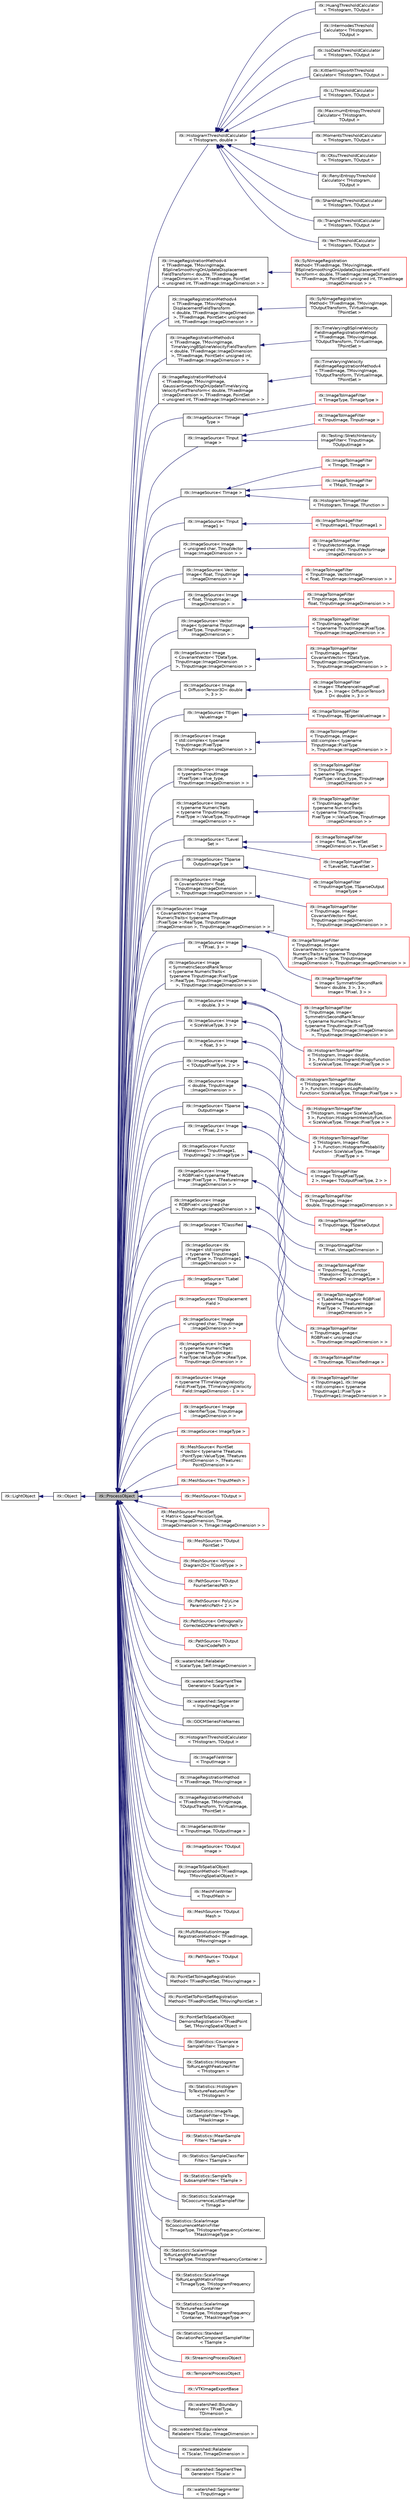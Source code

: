 digraph "itk::ProcessObject"
{
 // LATEX_PDF_SIZE
  edge [fontname="Helvetica",fontsize="10",labelfontname="Helvetica",labelfontsize="10"];
  node [fontname="Helvetica",fontsize="10",shape=record];
  rankdir="LR";
  Node1 [label="itk::ProcessObject",height=0.2,width=0.4,color="black", fillcolor="grey75", style="filled", fontcolor="black",tooltip="The base class for all process objects (source, filters, mappers) in the Insight data processing pipe..."];
  Node2 -> Node1 [dir="back",color="midnightblue",fontsize="10",style="solid",fontname="Helvetica"];
  Node2 [label="itk::Object",height=0.2,width=0.4,color="black", fillcolor="white", style="filled",URL="$classitk_1_1Object.html",tooltip="Base class for most ITK classes."];
  Node3 -> Node2 [dir="back",color="midnightblue",fontsize="10",style="solid",fontname="Helvetica"];
  Node3 [label="itk::LightObject",height=0.2,width=0.4,color="black", fillcolor="white", style="filled",URL="$classitk_1_1LightObject.html",tooltip="Light weight base class for most itk classes."];
  Node1 -> Node4 [dir="back",color="midnightblue",fontsize="10",style="solid",fontname="Helvetica"];
  Node4 [label="itk::HistogramThresholdCalculator\l\< THistogram, double \>",height=0.2,width=0.4,color="black", fillcolor="white", style="filled",URL="$classitk_1_1HistogramThresholdCalculator.html",tooltip=" "];
  Node4 -> Node5 [dir="back",color="midnightblue",fontsize="10",style="solid",fontname="Helvetica"];
  Node5 [label="itk::HuangThresholdCalculator\l\< THistogram, TOutput \>",height=0.2,width=0.4,color="black", fillcolor="white", style="filled",URL="$classitk_1_1HuangThresholdCalculator.html",tooltip="Computes the Huang's threshold for an image."];
  Node4 -> Node6 [dir="back",color="midnightblue",fontsize="10",style="solid",fontname="Helvetica"];
  Node6 [label="itk::IntermodesThreshold\lCalculator\< THistogram,\l TOutput \>",height=0.2,width=0.4,color="black", fillcolor="white", style="filled",URL="$classitk_1_1IntermodesThresholdCalculator.html",tooltip="Computes the Intermodes's threshold for an image."];
  Node4 -> Node7 [dir="back",color="midnightblue",fontsize="10",style="solid",fontname="Helvetica"];
  Node7 [label="itk::IsoDataThresholdCalculator\l\< THistogram, TOutput \>",height=0.2,width=0.4,color="black", fillcolor="white", style="filled",URL="$classitk_1_1IsoDataThresholdCalculator.html",tooltip="Computes the IsoData threshold for an image. Aka intermeans."];
  Node4 -> Node8 [dir="back",color="midnightblue",fontsize="10",style="solid",fontname="Helvetica"];
  Node8 [label="itk::KittlerIllingworthThreshold\lCalculator\< THistogram, TOutput \>",height=0.2,width=0.4,color="black", fillcolor="white", style="filled",URL="$classitk_1_1KittlerIllingworthThresholdCalculator.html",tooltip="Computes the KittlerIllingworth's threshold for an image."];
  Node4 -> Node9 [dir="back",color="midnightblue",fontsize="10",style="solid",fontname="Helvetica"];
  Node9 [label="itk::LiThresholdCalculator\l\< THistogram, TOutput \>",height=0.2,width=0.4,color="black", fillcolor="white", style="filled",URL="$classitk_1_1LiThresholdCalculator.html",tooltip="Computes the Li threshold for an image. Aka intermeans."];
  Node4 -> Node10 [dir="back",color="midnightblue",fontsize="10",style="solid",fontname="Helvetica"];
  Node10 [label="itk::MaximumEntropyThreshold\lCalculator\< THistogram,\l TOutput \>",height=0.2,width=0.4,color="black", fillcolor="white", style="filled",URL="$classitk_1_1MaximumEntropyThresholdCalculator.html",tooltip="Computes the MaximumEntropy's threshold for an image."];
  Node4 -> Node11 [dir="back",color="midnightblue",fontsize="10",style="solid",fontname="Helvetica"];
  Node11 [label="itk::MomentsThresholdCalculator\l\< THistogram, TOutput \>",height=0.2,width=0.4,color="black", fillcolor="white", style="filled",URL="$classitk_1_1MomentsThresholdCalculator.html",tooltip="Computes the Moments's threshold for an image."];
  Node4 -> Node12 [dir="back",color="midnightblue",fontsize="10",style="solid",fontname="Helvetica"];
  Node12 [label="itk::OtsuThresholdCalculator\l\< THistogram, TOutput \>",height=0.2,width=0.4,color="black", fillcolor="white", style="filled",URL="$classitk_1_1OtsuThresholdCalculator.html",tooltip="Computes the Otsu's threshold for an image."];
  Node4 -> Node13 [dir="back",color="midnightblue",fontsize="10",style="solid",fontname="Helvetica"];
  Node13 [label="itk::RenyiEntropyThreshold\lCalculator\< THistogram,\l TOutput \>",height=0.2,width=0.4,color="black", fillcolor="white", style="filled",URL="$classitk_1_1RenyiEntropyThresholdCalculator.html",tooltip="Computes the RenyiEntropy's threshold for an image."];
  Node4 -> Node14 [dir="back",color="midnightblue",fontsize="10",style="solid",fontname="Helvetica"];
  Node14 [label="itk::ShanbhagThresholdCalculator\l\< THistogram, TOutput \>",height=0.2,width=0.4,color="black", fillcolor="white", style="filled",URL="$classitk_1_1ShanbhagThresholdCalculator.html",tooltip="Computes the Shanbhag threshold for an image. Aka intermeans."];
  Node4 -> Node15 [dir="back",color="midnightblue",fontsize="10",style="solid",fontname="Helvetica"];
  Node15 [label="itk::TriangleThresholdCalculator\l\< THistogram, TOutput \>",height=0.2,width=0.4,color="black", fillcolor="white", style="filled",URL="$classitk_1_1TriangleThresholdCalculator.html",tooltip="Computes the Triangle's threshold for an image."];
  Node4 -> Node16 [dir="back",color="midnightblue",fontsize="10",style="solid",fontname="Helvetica"];
  Node16 [label="itk::YenThresholdCalculator\l\< THistogram, TOutput \>",height=0.2,width=0.4,color="black", fillcolor="white", style="filled",URL="$classitk_1_1YenThresholdCalculator.html",tooltip="Computes the Yen's threshold for an image."];
  Node1 -> Node17 [dir="back",color="midnightblue",fontsize="10",style="solid",fontname="Helvetica"];
  Node17 [label="itk::ImageRegistrationMethodv4\l\< TFixedImage, TMovingImage,\l BSplineSmoothingOnUpdateDisplacement\lFieldTransform\< double, TFixedImage\l::ImageDimension \>, TFixedImage, PointSet\l\< unsigned int, TFixedImage::ImageDimension \> \>",height=0.2,width=0.4,color="black", fillcolor="white", style="filled",URL="$classitk_1_1ImageRegistrationMethodv4.html",tooltip=" "];
  Node17 -> Node18 [dir="back",color="midnightblue",fontsize="10",style="solid",fontname="Helvetica"];
  Node18 [label="itk::SyNImageRegistration\lMethod\< TFixedImage, TMovingImage,\l BSplineSmoothingOnUpdateDisplacementField\lTransform\< double, TFixedImage::ImageDimension\l \>, TFixedImage, PointSet\< unsigned int, TFixedImage\l::ImageDimension \> \>",height=0.2,width=0.4,color="red", fillcolor="white", style="filled",URL="$classitk_1_1SyNImageRegistrationMethod.html",tooltip=" "];
  Node1 -> Node20 [dir="back",color="midnightblue",fontsize="10",style="solid",fontname="Helvetica"];
  Node20 [label="itk::ImageRegistrationMethodv4\l\< TFixedImage, TMovingImage,\l DisplacementFieldTransform\l\< double, TFixedImage::ImageDimension\l \>, TFixedImage, PointSet\< unsigned\l int, TFixedImage::ImageDimension \> \>",height=0.2,width=0.4,color="black", fillcolor="white", style="filled",URL="$classitk_1_1ImageRegistrationMethodv4.html",tooltip=" "];
  Node20 -> Node21 [dir="back",color="midnightblue",fontsize="10",style="solid",fontname="Helvetica"];
  Node21 [label="itk::SyNImageRegistration\lMethod\< TFixedImage, TMovingImage,\l TOutputTransform, TVirtualImage,\l TPointSet \>",height=0.2,width=0.4,color="black", fillcolor="white", style="filled",URL="$classitk_1_1SyNImageRegistrationMethod.html",tooltip="Interface method for the performing greedy SyN image registration."];
  Node1 -> Node22 [dir="back",color="midnightblue",fontsize="10",style="solid",fontname="Helvetica"];
  Node22 [label="itk::ImageRegistrationMethodv4\l\< TFixedImage, TMovingImage,\l TimeVaryingBSplineVelocityFieldTransform\l\< double, TFixedImage::ImageDimension\l \>, TFixedImage, PointSet\< unsigned int,\l TFixedImage::ImageDimension \> \>",height=0.2,width=0.4,color="black", fillcolor="white", style="filled",URL="$classitk_1_1ImageRegistrationMethodv4.html",tooltip=" "];
  Node22 -> Node23 [dir="back",color="midnightblue",fontsize="10",style="solid",fontname="Helvetica"];
  Node23 [label="itk::TimeVaryingBSplineVelocity\lFieldImageRegistrationMethod\l\< TFixedImage, TMovingImage,\l TOutputTransform, TVirtualImage,\l TPointSet \>",height=0.2,width=0.4,color="black", fillcolor="white", style="filled",URL="$classitk_1_1TimeVaryingBSplineVelocityFieldImageRegistrationMethod.html",tooltip="Interface method for the current registration framework using the time varying velocity field transfo..."];
  Node1 -> Node24 [dir="back",color="midnightblue",fontsize="10",style="solid",fontname="Helvetica"];
  Node24 [label="itk::ImageRegistrationMethodv4\l\< TFixedImage, TMovingImage,\l GaussianSmoothingOnUpdateTimeVarying\lVelocityFieldTransform\< double, TFixedImage\l::ImageDimension \>, TFixedImage, PointSet\l\< unsigned int, TFixedImage::ImageDimension \> \>",height=0.2,width=0.4,color="black", fillcolor="white", style="filled",URL="$classitk_1_1ImageRegistrationMethodv4.html",tooltip=" "];
  Node24 -> Node25 [dir="back",color="midnightblue",fontsize="10",style="solid",fontname="Helvetica"];
  Node25 [label="itk::TimeVaryingVelocity\lFieldImageRegistrationMethodv4\l\< TFixedImage, TMovingImage,\l TOutputTransform, TVirtualImage,\l TPointSet \>",height=0.2,width=0.4,color="black", fillcolor="white", style="filled",URL="$classitk_1_1TimeVaryingVelocityFieldImageRegistrationMethodv4.html",tooltip="Interface method for the current registration framework using the time varying velocity field transfo..."];
  Node1 -> Node26 [dir="back",color="midnightblue",fontsize="10",style="solid",fontname="Helvetica"];
  Node26 [label="itk::ImageSource\< TImage\lType \>",height=0.2,width=0.4,color="black", fillcolor="white", style="filled",URL="$classitk_1_1ImageSource.html",tooltip=" "];
  Node26 -> Node27 [dir="back",color="midnightblue",fontsize="10",style="solid",fontname="Helvetica"];
  Node27 [label="itk::ImageToImageFilter\l\< TImageType, TImageType \>",height=0.2,width=0.4,color="red", fillcolor="white", style="filled",URL="$classitk_1_1ImageToImageFilter.html",tooltip=" "];
  Node1 -> Node39 [dir="back",color="midnightblue",fontsize="10",style="solid",fontname="Helvetica"];
  Node39 [label="itk::ImageSource\< TInput\lImage \>",height=0.2,width=0.4,color="black", fillcolor="white", style="filled",URL="$classitk_1_1ImageSource.html",tooltip=" "];
  Node39 -> Node40 [dir="back",color="midnightblue",fontsize="10",style="solid",fontname="Helvetica"];
  Node40 [label="itk::ImageToImageFilter\l\< TInputImage, TInputImage \>",height=0.2,width=0.4,color="red", fillcolor="white", style="filled",URL="$classitk_1_1ImageToImageFilter.html",tooltip=" "];
  Node39 -> Node149 [dir="back",color="midnightblue",fontsize="10",style="solid",fontname="Helvetica"];
  Node149 [label="itk::Testing::StretchIntensity\lImageFilter\< TInputImage,\l TOutputImage \>",height=0.2,width=0.4,color="black", fillcolor="white", style="filled",URL="$classitk_1_1Testing_1_1StretchIntensityImageFilter.html",tooltip="Applies a linear transformation to the intensity levels of the input Image."];
  Node1 -> Node150 [dir="back",color="midnightblue",fontsize="10",style="solid",fontname="Helvetica"];
  Node150 [label="itk::ImageSource\< TImage \>",height=0.2,width=0.4,color="black", fillcolor="white", style="filled",URL="$classitk_1_1ImageSource.html",tooltip=" "];
  Node150 -> Node151 [dir="back",color="midnightblue",fontsize="10",style="solid",fontname="Helvetica"];
  Node151 [label="itk::ImageToImageFilter\l\< TImage, TImage \>",height=0.2,width=0.4,color="red", fillcolor="white", style="filled",URL="$classitk_1_1ImageToImageFilter.html",tooltip=" "];
  Node150 -> Node211 [dir="back",color="midnightblue",fontsize="10",style="solid",fontname="Helvetica"];
  Node211 [label="itk::ImageToImageFilter\l\< TMask, TImage \>",height=0.2,width=0.4,color="red", fillcolor="white", style="filled",URL="$classitk_1_1ImageToImageFilter.html",tooltip=" "];
  Node150 -> Node215 [dir="back",color="midnightblue",fontsize="10",style="solid",fontname="Helvetica"];
  Node215 [label="itk::HistogramToImageFilter\l\< THistogram, TImage, TFunction \>",height=0.2,width=0.4,color="black", fillcolor="white", style="filled",URL="$classitk_1_1HistogramToImageFilter.html",tooltip="This class takes a histogram as an input and returns an image of type specified by the functor."];
  Node1 -> Node216 [dir="back",color="midnightblue",fontsize="10",style="solid",fontname="Helvetica"];
  Node216 [label="itk::ImageSource\< TInput\lImage1 \>",height=0.2,width=0.4,color="black", fillcolor="white", style="filled",URL="$classitk_1_1ImageSource.html",tooltip=" "];
  Node216 -> Node217 [dir="back",color="midnightblue",fontsize="10",style="solid",fontname="Helvetica"];
  Node217 [label="itk::ImageToImageFilter\l\< TInputImage1, TInputImage1 \>",height=0.2,width=0.4,color="red", fillcolor="white", style="filled",URL="$classitk_1_1ImageToImageFilter.html",tooltip=" "];
  Node1 -> Node234 [dir="back",color="midnightblue",fontsize="10",style="solid",fontname="Helvetica"];
  Node234 [label="itk::ImageSource\< Image\l\< unsigned char, TInputVector\lImage::ImageDimension \> \>",height=0.2,width=0.4,color="black", fillcolor="white", style="filled",URL="$classitk_1_1ImageSource.html",tooltip=" "];
  Node234 -> Node235 [dir="back",color="midnightblue",fontsize="10",style="solid",fontname="Helvetica"];
  Node235 [label="itk::ImageToImageFilter\l\< TInputVectorImage, Image\l\< unsigned char, TInputVectorImage\l::ImageDimension \> \>",height=0.2,width=0.4,color="red", fillcolor="white", style="filled",URL="$classitk_1_1ImageToImageFilter.html",tooltip=" "];
  Node1 -> Node237 [dir="back",color="midnightblue",fontsize="10",style="solid",fontname="Helvetica"];
  Node237 [label="itk::ImageSource\< Vector\lImage\< float, TInputImage\l::ImageDimension \> \>",height=0.2,width=0.4,color="black", fillcolor="white", style="filled",URL="$classitk_1_1ImageSource.html",tooltip=" "];
  Node237 -> Node238 [dir="back",color="midnightblue",fontsize="10",style="solid",fontname="Helvetica"];
  Node238 [label="itk::ImageToImageFilter\l\< TInputImage, VectorImage\l\< float, TInputImage::ImageDimension \> \>",height=0.2,width=0.4,color="red", fillcolor="white", style="filled",URL="$classitk_1_1ImageToImageFilter.html",tooltip=" "];
  Node1 -> Node240 [dir="back",color="midnightblue",fontsize="10",style="solid",fontname="Helvetica"];
  Node240 [label="itk::ImageSource\< Image\l\< float, TInputImage::\lImageDimension \> \>",height=0.2,width=0.4,color="black", fillcolor="white", style="filled",URL="$classitk_1_1ImageSource.html",tooltip=" "];
  Node240 -> Node241 [dir="back",color="midnightblue",fontsize="10",style="solid",fontname="Helvetica"];
  Node241 [label="itk::ImageToImageFilter\l\< TInputImage, Image\<\l float, TInputImage::ImageDimension \> \>",height=0.2,width=0.4,color="red", fillcolor="white", style="filled",URL="$classitk_1_1ImageToImageFilter.html",tooltip=" "];
  Node1 -> Node264 [dir="back",color="midnightblue",fontsize="10",style="solid",fontname="Helvetica"];
  Node264 [label="itk::ImageSource\< Vector\lImage\< typename TInputImage\l::PixelType, TInputImage::\lImageDimension \> \>",height=0.2,width=0.4,color="black", fillcolor="white", style="filled",URL="$classitk_1_1ImageSource.html",tooltip=" "];
  Node264 -> Node265 [dir="back",color="midnightblue",fontsize="10",style="solid",fontname="Helvetica"];
  Node265 [label="itk::ImageToImageFilter\l\< TInputImage, VectorImage\l\< typename TInputImage::PixelType,\l TInputImage::ImageDimension \> \>",height=0.2,width=0.4,color="red", fillcolor="white", style="filled",URL="$classitk_1_1ImageToImageFilter.html",tooltip=" "];
  Node1 -> Node267 [dir="back",color="midnightblue",fontsize="10",style="solid",fontname="Helvetica"];
  Node267 [label="itk::ImageSource\< Image\l\< CovariantVector\< TDataType,\l TInputImage::ImageDimension\l \>, TInputImage::ImageDimension \> \>",height=0.2,width=0.4,color="black", fillcolor="white", style="filled",URL="$classitk_1_1ImageSource.html",tooltip=" "];
  Node267 -> Node268 [dir="back",color="midnightblue",fontsize="10",style="solid",fontname="Helvetica"];
  Node268 [label="itk::ImageToImageFilter\l\< TInputImage, Image\<\l CovariantVector\< TDataType,\l TInputImage::ImageDimension\l \>, TInputImage::ImageDimension \> \>",height=0.2,width=0.4,color="red", fillcolor="white", style="filled",URL="$classitk_1_1ImageToImageFilter.html",tooltip=" "];
  Node1 -> Node270 [dir="back",color="midnightblue",fontsize="10",style="solid",fontname="Helvetica"];
  Node270 [label="itk::ImageSource\< Image\l\< DiffusionTensor3D\< double\l \>, 3 \> \>",height=0.2,width=0.4,color="black", fillcolor="white", style="filled",URL="$classitk_1_1ImageSource.html",tooltip=" "];
  Node270 -> Node271 [dir="back",color="midnightblue",fontsize="10",style="solid",fontname="Helvetica"];
  Node271 [label="itk::ImageToImageFilter\l\< Image\< TReferenceImagePixel\lType, 3 \>, Image\< DiffusionTensor3\lD\< double \>, 3 \> \>",height=0.2,width=0.4,color="red", fillcolor="white", style="filled",URL="$classitk_1_1ImageToImageFilter.html",tooltip=" "];
  Node1 -> Node273 [dir="back",color="midnightblue",fontsize="10",style="solid",fontname="Helvetica"];
  Node273 [label="itk::ImageSource\< TEigen\lValueImage \>",height=0.2,width=0.4,color="black", fillcolor="white", style="filled",URL="$classitk_1_1ImageSource.html",tooltip=" "];
  Node273 -> Node274 [dir="back",color="midnightblue",fontsize="10",style="solid",fontname="Helvetica"];
  Node274 [label="itk::ImageToImageFilter\l\< TInputImage, TEigenValueImage \>",height=0.2,width=0.4,color="red", fillcolor="white", style="filled",URL="$classitk_1_1ImageToImageFilter.html",tooltip=" "];
  Node1 -> Node276 [dir="back",color="midnightblue",fontsize="10",style="solid",fontname="Helvetica"];
  Node276 [label="itk::ImageSource\< Image\l\< std::complex\< typename\l TInputImage::PixelType\l \>, TInputImage::ImageDimension \> \>",height=0.2,width=0.4,color="black", fillcolor="white", style="filled",URL="$classitk_1_1ImageSource.html",tooltip=" "];
  Node276 -> Node277 [dir="back",color="midnightblue",fontsize="10",style="solid",fontname="Helvetica"];
  Node277 [label="itk::ImageToImageFilter\l\< TInputImage, Image\<\l std::complex\< typename\l TInputImage::PixelType\l \>, TInputImage::ImageDimension \> \>",height=0.2,width=0.4,color="red", fillcolor="white", style="filled",URL="$classitk_1_1ImageToImageFilter.html",tooltip=" "];
  Node1 -> Node290 [dir="back",color="midnightblue",fontsize="10",style="solid",fontname="Helvetica"];
  Node290 [label="itk::ImageSource\< Image\l\< typename TInputImage\l::PixelType::value_type,\l TInputImage::ImageDimension \> \>",height=0.2,width=0.4,color="black", fillcolor="white", style="filled",URL="$classitk_1_1ImageSource.html",tooltip=" "];
  Node290 -> Node291 [dir="back",color="midnightblue",fontsize="10",style="solid",fontname="Helvetica"];
  Node291 [label="itk::ImageToImageFilter\l\< TInputImage, Image\<\l typename TInputImage::\lPixelType::value_type, TInputImage\l::ImageDimension \> \>",height=0.2,width=0.4,color="red", fillcolor="white", style="filled",URL="$classitk_1_1ImageToImageFilter.html",tooltip=" "];
  Node1 -> Node300 [dir="back",color="midnightblue",fontsize="10",style="solid",fontname="Helvetica"];
  Node300 [label="itk::ImageSource\< Image\l\< typename NumericTraits\l\< typename TInputImage::\lPixelType \>::ValueType, TInputImage\l::ImageDimension \> \>",height=0.2,width=0.4,color="black", fillcolor="white", style="filled",URL="$classitk_1_1ImageSource.html",tooltip=" "];
  Node300 -> Node301 [dir="back",color="midnightblue",fontsize="10",style="solid",fontname="Helvetica"];
  Node301 [label="itk::ImageToImageFilter\l\< TInputImage, Image\<\l typename NumericTraits\l\< typename TInputImage::\lPixelType \>::ValueType, TInputImage\l::ImageDimension \> \>",height=0.2,width=0.4,color="red", fillcolor="white", style="filled",URL="$classitk_1_1ImageToImageFilter.html",tooltip=" "];
  Node1 -> Node306 [dir="back",color="midnightblue",fontsize="10",style="solid",fontname="Helvetica"];
  Node306 [label="itk::ImageSource\< TLevel\lSet \>",height=0.2,width=0.4,color="black", fillcolor="white", style="filled",URL="$classitk_1_1ImageSource.html",tooltip=" "];
  Node306 -> Node307 [dir="back",color="midnightblue",fontsize="10",style="solid",fontname="Helvetica"];
  Node307 [label="itk::ImageToImageFilter\l\< Image\< float, TLevelSet\l::ImageDimension \>, TLevelSet \>",height=0.2,width=0.4,color="red", fillcolor="white", style="filled",URL="$classitk_1_1ImageToImageFilter.html",tooltip=" "];
  Node306 -> Node312 [dir="back",color="midnightblue",fontsize="10",style="solid",fontname="Helvetica"];
  Node312 [label="itk::ImageToImageFilter\l\< TLevelSet, TLevelSet \>",height=0.2,width=0.4,color="red", fillcolor="white", style="filled",URL="$classitk_1_1ImageToImageFilter.html",tooltip=" "];
  Node1 -> Node315 [dir="back",color="midnightblue",fontsize="10",style="solid",fontname="Helvetica"];
  Node315 [label="itk::ImageSource\< TSparse\lOutputImageType \>",height=0.2,width=0.4,color="black", fillcolor="white", style="filled",URL="$classitk_1_1ImageSource.html",tooltip=" "];
  Node315 -> Node316 [dir="back",color="midnightblue",fontsize="10",style="solid",fontname="Helvetica"];
  Node316 [label="itk::ImageToImageFilter\l\< TInputImageType, TSparseOutput\lImageType \>",height=0.2,width=0.4,color="red", fillcolor="white", style="filled",URL="$classitk_1_1ImageToImageFilter.html",tooltip=" "];
  Node1 -> Node320 [dir="back",color="midnightblue",fontsize="10",style="solid",fontname="Helvetica"];
  Node320 [label="itk::ImageSource\< Image\l\< CovariantVector\< float,\l TInputImage::ImageDimension\l \>, TInputImage::ImageDimension \> \>",height=0.2,width=0.4,color="black", fillcolor="white", style="filled",URL="$classitk_1_1ImageSource.html",tooltip=" "];
  Node320 -> Node321 [dir="back",color="midnightblue",fontsize="10",style="solid",fontname="Helvetica"];
  Node321 [label="itk::ImageToImageFilter\l\< TInputImage, Image\<\l CovariantVector\< float,\l TInputImage::ImageDimension\l \>, TInputImage::ImageDimension \> \>",height=0.2,width=0.4,color="red", fillcolor="white", style="filled",URL="$classitk_1_1ImageToImageFilter.html",tooltip=" "];
  Node1 -> Node323 [dir="back",color="midnightblue",fontsize="10",style="solid",fontname="Helvetica"];
  Node323 [label="itk::ImageSource\< Image\l\< CovariantVector\< typename\l NumericTraits\< typename TInputImage\l::PixelType \>::RealType, TInputImage\l::ImageDimension \>, TInputImage::ImageDimension \> \>",height=0.2,width=0.4,color="black", fillcolor="white", style="filled",URL="$classitk_1_1ImageSource.html",tooltip=" "];
  Node323 -> Node324 [dir="back",color="midnightblue",fontsize="10",style="solid",fontname="Helvetica"];
  Node324 [label="itk::ImageToImageFilter\l\< TInputImage, Image\<\l CovariantVector\< typename\l NumericTraits\< typename TInputImage\l::PixelType \>::RealType, TInputImage\l::ImageDimension \>, TInputImage::ImageDimension \> \>",height=0.2,width=0.4,color="red", fillcolor="white", style="filled",URL="$classitk_1_1ImageToImageFilter.html",tooltip=" "];
  Node1 -> Node326 [dir="back",color="midnightblue",fontsize="10",style="solid",fontname="Helvetica"];
  Node326 [label="itk::ImageSource\< Image\l\< TPixel, 3 \> \>",height=0.2,width=0.4,color="black", fillcolor="white", style="filled",URL="$classitk_1_1ImageSource.html",tooltip=" "];
  Node326 -> Node327 [dir="back",color="midnightblue",fontsize="10",style="solid",fontname="Helvetica"];
  Node327 [label="itk::ImageToImageFilter\l\< Image\< SymmetricSecondRank\lTensor\< double, 3 \>, 3 \>,\l Image\< TPixel, 3 \> \>",height=0.2,width=0.4,color="red", fillcolor="white", style="filled",URL="$classitk_1_1ImageToImageFilter.html",tooltip=" "];
  Node1 -> Node329 [dir="back",color="midnightblue",fontsize="10",style="solid",fontname="Helvetica"];
  Node329 [label="itk::ImageSource\< Image\l\< SymmetricSecondRankTensor\l\< typename NumericTraits\<\l typename TInputImage::PixelType\l \>::RealType, TInputImage::ImageDimension\l \>, TInputImage::ImageDimension \> \>",height=0.2,width=0.4,color="black", fillcolor="white", style="filled",URL="$classitk_1_1ImageSource.html",tooltip=" "];
  Node329 -> Node330 [dir="back",color="midnightblue",fontsize="10",style="solid",fontname="Helvetica"];
  Node330 [label="itk::ImageToImageFilter\l\< TInputImage, Image\<\l SymmetricSecondRankTensor\l\< typename NumericTraits\<\l typename TInputImage::PixelType\l \>::RealType, TInputImage::ImageDimension\l \>, TInputImage::ImageDimension \> \>",height=0.2,width=0.4,color="red", fillcolor="white", style="filled",URL="$classitk_1_1ImageToImageFilter.html",tooltip=" "];
  Node1 -> Node332 [dir="back",color="midnightblue",fontsize="10",style="solid",fontname="Helvetica"];
  Node332 [label="itk::ImageSource\< Image\l\< double, 3 \> \>",height=0.2,width=0.4,color="black", fillcolor="white", style="filled",URL="$classitk_1_1ImageSource.html",tooltip=" "];
  Node332 -> Node333 [dir="back",color="midnightblue",fontsize="10",style="solid",fontname="Helvetica"];
  Node333 [label="itk::HistogramToImageFilter\l\< THistogram, Image\< double,\l 3 \>, Function::HistogramEntropyFunction\l\< SizeValueType, TImage::PixelType \> \>",height=0.2,width=0.4,color="red", fillcolor="white", style="filled",URL="$classitk_1_1HistogramToImageFilter.html",tooltip=" "];
  Node332 -> Node335 [dir="back",color="midnightblue",fontsize="10",style="solid",fontname="Helvetica"];
  Node335 [label="itk::HistogramToImageFilter\l\< THistogram, Image\< double,\l 3 \>, Function::HistogramLogProbability\lFunction\< SizeValueType, TImage::PixelType \> \>",height=0.2,width=0.4,color="red", fillcolor="white", style="filled",URL="$classitk_1_1HistogramToImageFilter.html",tooltip=" "];
  Node1 -> Node337 [dir="back",color="midnightblue",fontsize="10",style="solid",fontname="Helvetica"];
  Node337 [label="itk::ImageSource\< Image\l\< SizeValueType, 3 \> \>",height=0.2,width=0.4,color="black", fillcolor="white", style="filled",URL="$classitk_1_1ImageSource.html",tooltip=" "];
  Node337 -> Node338 [dir="back",color="midnightblue",fontsize="10",style="solid",fontname="Helvetica"];
  Node338 [label="itk::HistogramToImageFilter\l\< THistogram, Image\< SizeValueType,\l 3 \>, Function::HistogramIntensityFunction\l\< SizeValueType, TImage::PixelType \> \>",height=0.2,width=0.4,color="red", fillcolor="white", style="filled",URL="$classitk_1_1HistogramToImageFilter.html",tooltip=" "];
  Node1 -> Node340 [dir="back",color="midnightblue",fontsize="10",style="solid",fontname="Helvetica"];
  Node340 [label="itk::ImageSource\< Image\l\< float, 3 \> \>",height=0.2,width=0.4,color="black", fillcolor="white", style="filled",URL="$classitk_1_1ImageSource.html",tooltip=" "];
  Node340 -> Node341 [dir="back",color="midnightblue",fontsize="10",style="solid",fontname="Helvetica"];
  Node341 [label="itk::HistogramToImageFilter\l\< THistogram, Image\< float,\l 3 \>, Function::HistogramProbability\lFunction\< SizeValueType, TImage\l::PixelType \> \>",height=0.2,width=0.4,color="red", fillcolor="white", style="filled",URL="$classitk_1_1HistogramToImageFilter.html",tooltip=" "];
  Node1 -> Node343 [dir="back",color="midnightblue",fontsize="10",style="solid",fontname="Helvetica"];
  Node343 [label="itk::ImageSource\< Image\l\< TOutputPixelType, 2 \> \>",height=0.2,width=0.4,color="black", fillcolor="white", style="filled",URL="$classitk_1_1ImageSource.html",tooltip=" "];
  Node343 -> Node344 [dir="back",color="midnightblue",fontsize="10",style="solid",fontname="Helvetica"];
  Node344 [label="itk::ImageToImageFilter\l\< Image\< TInputPixelType,\l 2 \>, Image\< TOutputPixelType, 2 \> \>",height=0.2,width=0.4,color="red", fillcolor="white", style="filled",URL="$classitk_1_1ImageToImageFilter.html",tooltip=" "];
  Node1 -> Node347 [dir="back",color="midnightblue",fontsize="10",style="solid",fontname="Helvetica"];
  Node347 [label="itk::ImageSource\< Image\l\< double, TInputImage\l::ImageDimension \> \>",height=0.2,width=0.4,color="black", fillcolor="white", style="filled",URL="$classitk_1_1ImageSource.html",tooltip=" "];
  Node347 -> Node348 [dir="back",color="midnightblue",fontsize="10",style="solid",fontname="Helvetica"];
  Node348 [label="itk::ImageToImageFilter\l\< TInputImage, Image\<\l double, TInputImage::ImageDimension \> \>",height=0.2,width=0.4,color="red", fillcolor="white", style="filled",URL="$classitk_1_1ImageToImageFilter.html",tooltip=" "];
  Node1 -> Node352 [dir="back",color="midnightblue",fontsize="10",style="solid",fontname="Helvetica"];
  Node352 [label="itk::ImageSource\< TSparse\lOutputImage \>",height=0.2,width=0.4,color="black", fillcolor="white", style="filled",URL="$classitk_1_1ImageSource.html",tooltip=" "];
  Node352 -> Node353 [dir="back",color="midnightblue",fontsize="10",style="solid",fontname="Helvetica"];
  Node353 [label="itk::ImageToImageFilter\l\< TInputImage, TSparseOutput\lImage \>",height=0.2,width=0.4,color="red", fillcolor="white", style="filled",URL="$classitk_1_1ImageToImageFilter.html",tooltip=" "];
  Node1 -> Node358 [dir="back",color="midnightblue",fontsize="10",style="solid",fontname="Helvetica"];
  Node358 [label="itk::ImageSource\< Image\l\< TPixel, 2 \> \>",height=0.2,width=0.4,color="black", fillcolor="white", style="filled",URL="$classitk_1_1ImageSource.html",tooltip=" "];
  Node358 -> Node359 [dir="back",color="midnightblue",fontsize="10",style="solid",fontname="Helvetica"];
  Node359 [label="itk::ImportImageFilter\l\< TPixel, VImageDimension \>",height=0.2,width=0.4,color="black", fillcolor="white", style="filled",URL="$classitk_1_1ImportImageFilter.html",tooltip="Import data from a standard C array into an itk::Image."];
  Node1 -> Node360 [dir="back",color="midnightblue",fontsize="10",style="solid",fontname="Helvetica"];
  Node360 [label="itk::ImageSource\< Functor\l::MakeJoin\< TInputImage1,\l TInputImage2 \>::ImageType \>",height=0.2,width=0.4,color="black", fillcolor="white", style="filled",URL="$classitk_1_1ImageSource.html",tooltip=" "];
  Node360 -> Node361 [dir="back",color="midnightblue",fontsize="10",style="solid",fontname="Helvetica"];
  Node361 [label="itk::ImageToImageFilter\l\< TInputImage1, Functor\l::MakeJoin\< TInputImage1,\l TInputImage2 \>::ImageType \>",height=0.2,width=0.4,color="red", fillcolor="white", style="filled",URL="$classitk_1_1ImageToImageFilter.html",tooltip=" "];
  Node1 -> Node365 [dir="back",color="midnightblue",fontsize="10",style="solid",fontname="Helvetica"];
  Node365 [label="itk::ImageSource\< Image\l\< RGBPixel\< typename TFeature\lImage::PixelType \>, TFeatureImage\l::ImageDimension \> \>",height=0.2,width=0.4,color="black", fillcolor="white", style="filled",URL="$classitk_1_1ImageSource.html",tooltip=" "];
  Node365 -> Node366 [dir="back",color="midnightblue",fontsize="10",style="solid",fontname="Helvetica"];
  Node366 [label="itk::ImageToImageFilter\l\< TLabelMap, Image\< RGBPixel\l\< typename TFeatureImage::\lPixelType \>, TFeatureImage\l::ImageDimension \> \>",height=0.2,width=0.4,color="red", fillcolor="white", style="filled",URL="$classitk_1_1ImageToImageFilter.html",tooltip=" "];
  Node1 -> Node370 [dir="back",color="midnightblue",fontsize="10",style="solid",fontname="Helvetica"];
  Node370 [label="itk::ImageSource\< Image\l\< RGBPixel\< unsigned char\l \>, TInputImage::ImageDimension \> \>",height=0.2,width=0.4,color="black", fillcolor="white", style="filled",URL="$classitk_1_1ImageSource.html",tooltip=" "];
  Node370 -> Node371 [dir="back",color="midnightblue",fontsize="10",style="solid",fontname="Helvetica"];
  Node371 [label="itk::ImageToImageFilter\l\< TInputImage, Image\<\l RGBPixel\< unsigned char\l \>, TInputImage::ImageDimension \> \>",height=0.2,width=0.4,color="red", fillcolor="white", style="filled",URL="$classitk_1_1ImageToImageFilter.html",tooltip=" "];
  Node1 -> Node374 [dir="back",color="midnightblue",fontsize="10",style="solid",fontname="Helvetica"];
  Node374 [label="itk::ImageSource\< TClassified\lImage \>",height=0.2,width=0.4,color="black", fillcolor="white", style="filled",URL="$classitk_1_1ImageSource.html",tooltip=" "];
  Node374 -> Node375 [dir="back",color="midnightblue",fontsize="10",style="solid",fontname="Helvetica"];
  Node375 [label="itk::ImageToImageFilter\l\< TInputImage, TClassifiedImage \>",height=0.2,width=0.4,color="red", fillcolor="white", style="filled",URL="$classitk_1_1ImageToImageFilter.html",tooltip=" "];
  Node1 -> Node378 [dir="back",color="midnightblue",fontsize="10",style="solid",fontname="Helvetica"];
  Node378 [label="itk::ImageSource\< itk\l::Image\< std::complex\l\< typename TInputImage1\l::PixelType \>, TInputImage1\l::ImageDimension \> \>",height=0.2,width=0.4,color="black", fillcolor="white", style="filled",URL="$classitk_1_1ImageSource.html",tooltip=" "];
  Node378 -> Node379 [dir="back",color="midnightblue",fontsize="10",style="solid",fontname="Helvetica"];
  Node379 [label="itk::ImageToImageFilter\l\< TInputImage1, itk::Image\l\< std::complex\< typename\l TInputImage1::PixelType \>\l, TInputImage1::ImageDimension \> \>",height=0.2,width=0.4,color="red", fillcolor="white", style="filled",URL="$classitk_1_1ImageToImageFilter.html",tooltip=" "];
  Node1 -> Node383 [dir="back",color="midnightblue",fontsize="10",style="solid",fontname="Helvetica"];
  Node383 [label="itk::ImageSource\< TLabel\lImage \>",height=0.2,width=0.4,color="red", fillcolor="white", style="filled",URL="$classitk_1_1ImageSource.html",tooltip=" "];
  Node1 -> Node386 [dir="back",color="midnightblue",fontsize="10",style="solid",fontname="Helvetica"];
  Node386 [label="itk::ImageSource\< TDisplacement\lField \>",height=0.2,width=0.4,color="red", fillcolor="white", style="filled",URL="$classitk_1_1ImageSource.html",tooltip=" "];
  Node1 -> Node410 [dir="back",color="midnightblue",fontsize="10",style="solid",fontname="Helvetica"];
  Node410 [label="itk::ImageSource\< Image\l\< unsigned char, TInputImage\l::ImageDimension \> \>",height=0.2,width=0.4,color="red", fillcolor="white", style="filled",URL="$classitk_1_1ImageSource.html",tooltip=" "];
  Node1 -> Node413 [dir="back",color="midnightblue",fontsize="10",style="solid",fontname="Helvetica"];
  Node413 [label="itk::ImageSource\< Image\l\< typename NumericTraits\l\< typename TInputImage::\lPixelType::ValueType \>::RealType,\l TInputImage::Dimension \> \>",height=0.2,width=0.4,color="red", fillcolor="white", style="filled",URL="$classitk_1_1ImageSource.html",tooltip=" "];
  Node1 -> Node420 [dir="back",color="midnightblue",fontsize="10",style="solid",fontname="Helvetica"];
  Node420 [label="itk::ImageSource\< Image\l\< typename TTimeVaryingVelocity\lField::PixelType, TTimeVaryingVelocity\lField::ImageDimension - 1 \> \>",height=0.2,width=0.4,color="red", fillcolor="white", style="filled",URL="$classitk_1_1ImageSource.html",tooltip=" "];
  Node1 -> Node423 [dir="back",color="midnightblue",fontsize="10",style="solid",fontname="Helvetica"];
  Node423 [label="itk::ImageSource\< Image\l\< IdentifierType, TInputImage\l::ImageDimension \> \>",height=0.2,width=0.4,color="red", fillcolor="white", style="filled",URL="$classitk_1_1ImageSource.html",tooltip=" "];
  Node1 -> Node427 [dir="back",color="midnightblue",fontsize="10",style="solid",fontname="Helvetica"];
  Node427 [label="itk::ImageSource\< ImageType \>",height=0.2,width=0.4,color="red", fillcolor="white", style="filled",URL="$classitk_1_1ImageSource.html",tooltip=" "];
  Node1 -> Node434 [dir="back",color="midnightblue",fontsize="10",style="solid",fontname="Helvetica"];
  Node434 [label="itk::MeshSource\< PointSet\l\< Vector\< typename TFeatures\l::PointType::ValueType, TFeatures\l::PointDimension \>, TFeatures::\lPointDimension \> \>",height=0.2,width=0.4,color="red", fillcolor="white", style="filled",URL="$classitk_1_1MeshSource.html",tooltip=" "];
  Node1 -> Node437 [dir="back",color="midnightblue",fontsize="10",style="solid",fontname="Helvetica"];
  Node437 [label="itk::MeshSource\< TInputMesh \>",height=0.2,width=0.4,color="red", fillcolor="white", style="filled",URL="$classitk_1_1MeshSource.html",tooltip=" "];
  Node1 -> Node453 [dir="back",color="midnightblue",fontsize="10",style="solid",fontname="Helvetica"];
  Node453 [label="itk::MeshSource\< TOutput \>",height=0.2,width=0.4,color="red", fillcolor="white", style="filled",URL="$classitk_1_1MeshSource.html",tooltip=" "];
  Node1 -> Node460 [dir="back",color="midnightblue",fontsize="10",style="solid",fontname="Helvetica"];
  Node460 [label="itk::MeshSource\< PointSet\l\< Matrix\< SpacePrecisionType,\l TImage::ImageDimension, TImage\l::ImageDimension \>, TImage::ImageDimension \> \>",height=0.2,width=0.4,color="red", fillcolor="white", style="filled",URL="$classitk_1_1MeshSource.html",tooltip=" "];
  Node1 -> Node463 [dir="back",color="midnightblue",fontsize="10",style="solid",fontname="Helvetica"];
  Node463 [label="itk::MeshSource\< TOutput\lPointSet \>",height=0.2,width=0.4,color="red", fillcolor="white", style="filled",URL="$classitk_1_1MeshSource.html",tooltip=" "];
  Node1 -> Node465 [dir="back",color="midnightblue",fontsize="10",style="solid",fontname="Helvetica"];
  Node465 [label="itk::MeshSource\< Voronoi\lDiagram2D\< TCoordType \> \>",height=0.2,width=0.4,color="red", fillcolor="white", style="filled",URL="$classitk_1_1MeshSource.html",tooltip=" "];
  Node1 -> Node467 [dir="back",color="midnightblue",fontsize="10",style="solid",fontname="Helvetica"];
  Node467 [label="itk::PathSource\< TOutput\lFourierSeriesPath \>",height=0.2,width=0.4,color="red", fillcolor="white", style="filled",URL="$classitk_1_1PathSource.html",tooltip=" "];
  Node1 -> Node470 [dir="back",color="midnightblue",fontsize="10",style="solid",fontname="Helvetica"];
  Node470 [label="itk::PathSource\< PolyLine\lParametricPath\< 2 \> \>",height=0.2,width=0.4,color="red", fillcolor="white", style="filled",URL="$classitk_1_1PathSource.html",tooltip=" "];
  Node1 -> Node473 [dir="back",color="midnightblue",fontsize="10",style="solid",fontname="Helvetica"];
  Node473 [label="itk::PathSource\< Orthogonally\lCorrected2DParametricPath \>",height=0.2,width=0.4,color="red", fillcolor="white", style="filled",URL="$classitk_1_1PathSource.html",tooltip=" "];
  Node1 -> Node477 [dir="back",color="midnightblue",fontsize="10",style="solid",fontname="Helvetica"];
  Node477 [label="itk::PathSource\< TOutput\lChainCodePath \>",height=0.2,width=0.4,color="red", fillcolor="white", style="filled",URL="$classitk_1_1PathSource.html",tooltip=" "];
  Node1 -> Node480 [dir="back",color="midnightblue",fontsize="10",style="solid",fontname="Helvetica"];
  Node480 [label="itk::watershed::Relabeler\l\< ScalarType, Self::ImageDimension \>",height=0.2,width=0.4,color="black", fillcolor="white", style="filled",URL="$classitk_1_1watershed_1_1Relabeler.html",tooltip=" "];
  Node1 -> Node481 [dir="back",color="midnightblue",fontsize="10",style="solid",fontname="Helvetica"];
  Node481 [label="itk::watershed::SegmentTree\lGenerator\< ScalarType \>",height=0.2,width=0.4,color="black", fillcolor="white", style="filled",URL="$classitk_1_1watershed_1_1SegmentTreeGenerator.html",tooltip=" "];
  Node1 -> Node482 [dir="back",color="midnightblue",fontsize="10",style="solid",fontname="Helvetica"];
  Node482 [label="itk::watershed::Segmenter\l\< InputImageType \>",height=0.2,width=0.4,color="black", fillcolor="white", style="filled",URL="$classitk_1_1watershed_1_1Segmenter.html",tooltip=" "];
  Node1 -> Node483 [dir="back",color="midnightblue",fontsize="10",style="solid",fontname="Helvetica"];
  Node483 [label="itk::GDCMSeriesFileNames",height=0.2,width=0.4,color="black", fillcolor="white", style="filled",URL="$classitk_1_1GDCMSeriesFileNames.html",tooltip="Generate a sequence of filenames from a DICOM series."];
  Node1 -> Node484 [dir="back",color="midnightblue",fontsize="10",style="solid",fontname="Helvetica"];
  Node484 [label="itk::HistogramThresholdCalculator\l\< THistogram, TOutput \>",height=0.2,width=0.4,color="black", fillcolor="white", style="filled",URL="$classitk_1_1HistogramThresholdCalculator.html",tooltip="Base class to compute a threshold value based on the histogram of an image."];
  Node1 -> Node485 [dir="back",color="midnightblue",fontsize="10",style="solid",fontname="Helvetica"];
  Node485 [label="itk::ImageFileWriter\l\< TInputImage \>",height=0.2,width=0.4,color="black", fillcolor="white", style="filled",URL="$classitk_1_1ImageFileWriter.html",tooltip="Writes image data to a single file."];
  Node1 -> Node486 [dir="back",color="midnightblue",fontsize="10",style="solid",fontname="Helvetica"];
  Node486 [label="itk::ImageRegistrationMethod\l\< TFixedImage, TMovingImage \>",height=0.2,width=0.4,color="black", fillcolor="white", style="filled",URL="$classitk_1_1ImageRegistrationMethod.html",tooltip="Base class for Image Registration Methods."];
  Node1 -> Node487 [dir="back",color="midnightblue",fontsize="10",style="solid",fontname="Helvetica"];
  Node487 [label="itk::ImageRegistrationMethodv4\l\< TFixedImage, TMovingImage,\l TOutputTransform, TVirtualImage,\l TPointSet \>",height=0.2,width=0.4,color="black", fillcolor="white", style="filled",URL="$classitk_1_1ImageRegistrationMethodv4.html",tooltip="Interface method for the current registration framework."];
  Node1 -> Node488 [dir="back",color="midnightblue",fontsize="10",style="solid",fontname="Helvetica"];
  Node488 [label="itk::ImageSeriesWriter\l\< TInputImage, TOutputImage \>",height=0.2,width=0.4,color="black", fillcolor="white", style="filled",URL="$classitk_1_1ImageSeriesWriter.html",tooltip="Writes image data to a series of data files."];
  Node1 -> Node489 [dir="back",color="midnightblue",fontsize="10",style="solid",fontname="Helvetica"];
  Node489 [label="itk::ImageSource\< TOutput\lImage \>",height=0.2,width=0.4,color="red", fillcolor="white", style="filled",URL="$classitk_1_1ImageSource.html",tooltip="Base class for all process objects that output image data."];
  Node1 -> Node862 [dir="back",color="midnightblue",fontsize="10",style="solid",fontname="Helvetica"];
  Node862 [label="itk::ImageToSpatialObject\lRegistrationMethod\< TFixedImage,\l TMovingSpatialObject \>",height=0.2,width=0.4,color="black", fillcolor="white", style="filled",URL="$classitk_1_1ImageToSpatialObjectRegistrationMethod.html",tooltip="Base class for Image Registration Methods."];
  Node1 -> Node863 [dir="back",color="midnightblue",fontsize="10",style="solid",fontname="Helvetica"];
  Node863 [label="itk::MeshFileWriter\l\< TInputMesh \>",height=0.2,width=0.4,color="black", fillcolor="white", style="filled",URL="$classitk_1_1MeshFileWriter.html",tooltip="Writes mesh data to a single file."];
  Node1 -> Node864 [dir="back",color="midnightblue",fontsize="10",style="solid",fontname="Helvetica"];
  Node864 [label="itk::MeshSource\< TOutput\lMesh \>",height=0.2,width=0.4,color="red", fillcolor="white", style="filled",URL="$classitk_1_1MeshSource.html",tooltip="Base class for all process objects that output mesh data."];
  Node1 -> Node891 [dir="back",color="midnightblue",fontsize="10",style="solid",fontname="Helvetica"];
  Node891 [label="itk::MultiResolutionImage\lRegistrationMethod\< TFixedImage,\l TMovingImage \>",height=0.2,width=0.4,color="black", fillcolor="white", style="filled",URL="$classitk_1_1MultiResolutionImageRegistrationMethod.html",tooltip="Base class for multi-resolution image registration methods."];
  Node1 -> Node892 [dir="back",color="midnightblue",fontsize="10",style="solid",fontname="Helvetica"];
  Node892 [label="itk::PathSource\< TOutput\lPath \>",height=0.2,width=0.4,color="red", fillcolor="white", style="filled",URL="$classitk_1_1PathSource.html",tooltip="Base class for all process objects that output path data."];
  Node1 -> Node896 [dir="back",color="midnightblue",fontsize="10",style="solid",fontname="Helvetica"];
  Node896 [label="itk::PointSetToImageRegistration\lMethod\< TFixedPointSet, TMovingImage \>",height=0.2,width=0.4,color="black", fillcolor="white", style="filled",URL="$classitk_1_1PointSetToImageRegistrationMethod.html",tooltip="Base class for PointSet to Image Registration Methods."];
  Node1 -> Node897 [dir="back",color="midnightblue",fontsize="10",style="solid",fontname="Helvetica"];
  Node897 [label="itk::PointSetToPointSetRegistration\lMethod\< TFixedPointSet, TMovingPointSet \>",height=0.2,width=0.4,color="black", fillcolor="white", style="filled",URL="$classitk_1_1PointSetToPointSetRegistrationMethod.html",tooltip="Base class for PointSet to PointSet Registration Methods."];
  Node1 -> Node898 [dir="back",color="midnightblue",fontsize="10",style="solid",fontname="Helvetica"];
  Node898 [label="itk::PointSetToSpatialObject\lDemonsRegistration\< TFixedPoint\lSet, TMovingSpatialObject \>",height=0.2,width=0.4,color="black", fillcolor="white", style="filled",URL="$classitk_1_1PointSetToSpatialObjectDemonsRegistration.html",tooltip="Implementation of Demons Registration between a PointSet and a SpatialObject."];
  Node1 -> Node899 [dir="back",color="midnightblue",fontsize="10",style="solid",fontname="Helvetica"];
  Node899 [label="itk::Statistics::Covariance\lSampleFilter\< TSample \>",height=0.2,width=0.4,color="red", fillcolor="white", style="filled",URL="$classitk_1_1Statistics_1_1CovarianceSampleFilter.html",tooltip="Calculates the covariance matrix of the target sample data."];
  Node1 -> Node901 [dir="back",color="midnightblue",fontsize="10",style="solid",fontname="Helvetica"];
  Node901 [label="itk::Statistics::Histogram\lToRunLengthFeaturesFilter\l\< THistogram \>",height=0.2,width=0.4,color="black", fillcolor="white", style="filled",URL="$classitk_1_1Statistics_1_1HistogramToRunLengthFeaturesFilter.html",tooltip="This class computes texture feature coefficients from a grey level run-length matrix."];
  Node1 -> Node902 [dir="back",color="midnightblue",fontsize="10",style="solid",fontname="Helvetica"];
  Node902 [label="itk::Statistics::Histogram\lToTextureFeaturesFilter\l\< THistogram \>",height=0.2,width=0.4,color="black", fillcolor="white", style="filled",URL="$classitk_1_1Statistics_1_1HistogramToTextureFeaturesFilter.html",tooltip="This class computes texture feature coefficients from a grey level co-occurrence matrix."];
  Node1 -> Node903 [dir="back",color="midnightblue",fontsize="10",style="solid",fontname="Helvetica"];
  Node903 [label="itk::Statistics::ImageTo\lListSampleFilter\< TImage,\l TMaskImage \>",height=0.2,width=0.4,color="black", fillcolor="white", style="filled",URL="$classitk_1_1Statistics_1_1ImageToListSampleFilter.html",tooltip="The class takes an image as input and generates a list sample as output."];
  Node1 -> Node904 [dir="back",color="midnightblue",fontsize="10",style="solid",fontname="Helvetica"];
  Node904 [label="itk::Statistics::MeanSample\lFilter\< TSample \>",height=0.2,width=0.4,color="red", fillcolor="white", style="filled",URL="$classitk_1_1Statistics_1_1MeanSampleFilter.html",tooltip="Given a sample, this filter computes the sample mean."];
  Node1 -> Node906 [dir="back",color="midnightblue",fontsize="10",style="solid",fontname="Helvetica"];
  Node906 [label="itk::Statistics::SampleClassifier\lFilter\< TSample \>",height=0.2,width=0.4,color="black", fillcolor="white", style="filled",URL="$classitk_1_1Statistics_1_1SampleClassifierFilter.html",tooltip="Sample classification class."];
  Node1 -> Node907 [dir="back",color="midnightblue",fontsize="10",style="solid",fontname="Helvetica"];
  Node907 [label="itk::Statistics::SampleTo\lSubsampleFilter\< TSample \>",height=0.2,width=0.4,color="red", fillcolor="white", style="filled",URL="$classitk_1_1Statistics_1_1SampleToSubsampleFilter.html",tooltip="Base class of filters intended to select subsamples from samples."];
  Node1 -> Node909 [dir="back",color="midnightblue",fontsize="10",style="solid",fontname="Helvetica"];
  Node909 [label="itk::Statistics::ScalarImage\lToCooccurrenceListSampleFilter\l\< TImage \>",height=0.2,width=0.4,color="black", fillcolor="white", style="filled",URL="$classitk_1_1Statistics_1_1ScalarImageToCooccurrenceListSampleFilter.html",tooltip="Converts pixel data into a list of pairs in order to compute a cooccurrence Histogram."];
  Node1 -> Node910 [dir="back",color="midnightblue",fontsize="10",style="solid",fontname="Helvetica"];
  Node910 [label="itk::Statistics::ScalarImage\lToCooccurrenceMatrixFilter\l\< TImageType, THistogramFrequencyContainer,\l TMaskImageType \>",height=0.2,width=0.4,color="black", fillcolor="white", style="filled",URL="$classitk_1_1Statistics_1_1ScalarImageToCooccurrenceMatrixFilter.html",tooltip="This class computes a co-occurrence matrix (histogram) from a given image and a mask image if provide..."];
  Node1 -> Node911 [dir="back",color="midnightblue",fontsize="10",style="solid",fontname="Helvetica"];
  Node911 [label="itk::Statistics::ScalarImage\lToRunLengthFeaturesFilter\l\< TImageType, THistogramFrequencyContainer \>",height=0.2,width=0.4,color="black", fillcolor="white", style="filled",URL="$classitk_1_1Statistics_1_1ScalarImageToRunLengthFeaturesFilter.html",tooltip="This class computes run length descriptions from an image."];
  Node1 -> Node912 [dir="back",color="midnightblue",fontsize="10",style="solid",fontname="Helvetica"];
  Node912 [label="itk::Statistics::ScalarImage\lToRunLengthMatrixFilter\l\< TImageType, THistogramFrequency\lContainer \>",height=0.2,width=0.4,color="black", fillcolor="white", style="filled",URL="$classitk_1_1Statistics_1_1ScalarImageToRunLengthMatrixFilter.html",tooltip="This class computes a run length matrix (histogram) from a given image and a mask image if provided...."];
  Node1 -> Node913 [dir="back",color="midnightblue",fontsize="10",style="solid",fontname="Helvetica"];
  Node913 [label="itk::Statistics::ScalarImage\lToTextureFeaturesFilter\l\< TImageType, THistogramFrequency\lContainer, TMaskImageType \>",height=0.2,width=0.4,color="black", fillcolor="white", style="filled",URL="$classitk_1_1Statistics_1_1ScalarImageToTextureFeaturesFilter.html",tooltip="This class computes texture descriptions from an image."];
  Node1 -> Node914 [dir="back",color="midnightblue",fontsize="10",style="solid",fontname="Helvetica"];
  Node914 [label="itk::Statistics::Standard\lDeviationPerComponentSampleFilter\l\< TSample \>",height=0.2,width=0.4,color="black", fillcolor="white", style="filled",URL="$classitk_1_1Statistics_1_1StandardDeviationPerComponentSampleFilter.html",tooltip="Calculates the covariance matrix of the target sample data."];
  Node1 -> Node915 [dir="back",color="midnightblue",fontsize="10",style="solid",fontname="Helvetica"];
  Node915 [label="itk::StreamingProcessObject",height=0.2,width=0.4,color="red", fillcolor="white", style="filled",URL="$classitk_1_1StreamingProcessObject.html",tooltip="Base class interface to process data on multiple requested input chunks."];
  Node1 -> Node925 [dir="back",color="midnightblue",fontsize="10",style="solid",fontname="Helvetica"];
  Node925 [label="itk::TemporalProcessObject",height=0.2,width=0.4,color="red", fillcolor="white", style="filled",URL="$classitk_1_1TemporalProcessObject.html",tooltip="TemporalProcessObject implements a ProcessObject for the itk pipeline with the notion of a temporal r..."];
  Node1 -> Node938 [dir="back",color="midnightblue",fontsize="10",style="solid",fontname="Helvetica"];
  Node938 [label="itk::VTKImageExportBase",height=0.2,width=0.4,color="red", fillcolor="white", style="filled",URL="$classitk_1_1VTKImageExportBase.html",tooltip="Superclass for VTKImageExport instantiations."];
  Node1 -> Node940 [dir="back",color="midnightblue",fontsize="10",style="solid",fontname="Helvetica"];
  Node940 [label="itk::watershed::Boundary\lResolver\< TPixelType,\l TDimension \>",height=0.2,width=0.4,color="black", fillcolor="white", style="filled",URL="$classitk_1_1watershed_1_1BoundaryResolver.html",tooltip=" "];
  Node1 -> Node941 [dir="back",color="midnightblue",fontsize="10",style="solid",fontname="Helvetica"];
  Node941 [label="itk::watershed::Equivalence\lRelabeler\< TScalar, TImageDimension \>",height=0.2,width=0.4,color="black", fillcolor="white", style="filled",URL="$classitk_1_1watershed_1_1EquivalenceRelabeler.html",tooltip=" "];
  Node1 -> Node942 [dir="back",color="midnightblue",fontsize="10",style="solid",fontname="Helvetica"];
  Node942 [label="itk::watershed::Relabeler\l\< TScalar, TImageDimension \>",height=0.2,width=0.4,color="black", fillcolor="white", style="filled",URL="$classitk_1_1watershed_1_1Relabeler.html",tooltip=" "];
  Node1 -> Node943 [dir="back",color="midnightblue",fontsize="10",style="solid",fontname="Helvetica"];
  Node943 [label="itk::watershed::SegmentTree\lGenerator\< TScalar \>",height=0.2,width=0.4,color="black", fillcolor="white", style="filled",URL="$classitk_1_1watershed_1_1SegmentTreeGenerator.html",tooltip=" "];
  Node1 -> Node944 [dir="back",color="midnightblue",fontsize="10",style="solid",fontname="Helvetica"];
  Node944 [label="itk::watershed::Segmenter\l\< TInputImage \>",height=0.2,width=0.4,color="black", fillcolor="white", style="filled",URL="$classitk_1_1watershed_1_1Segmenter.html",tooltip=" "];
}
